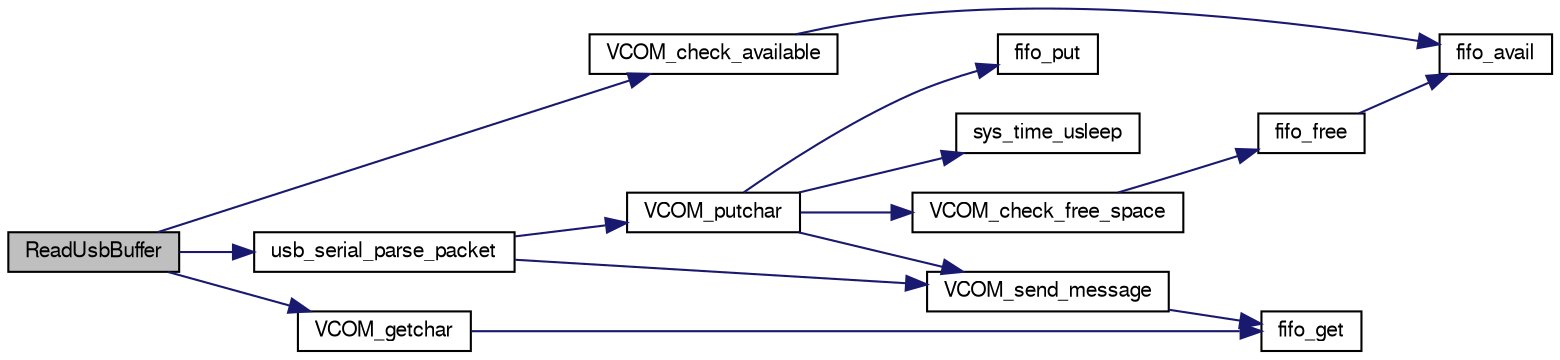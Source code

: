 digraph "ReadUsbBuffer"
{
  edge [fontname="FreeSans",fontsize="10",labelfontname="FreeSans",labelfontsize="10"];
  node [fontname="FreeSans",fontsize="10",shape=record];
  rankdir="LR";
  Node1 [label="ReadUsbBuffer",height=0.2,width=0.4,color="black", fillcolor="grey75", style="filled", fontcolor="black"];
  Node1 -> Node2 [color="midnightblue",fontsize="10",style="solid",fontname="FreeSans"];
  Node2 [label="usb_serial_parse_packet",height=0.2,width=0.4,color="black", fillcolor="white", style="filled",URL="$usb__serial__stm32__example1_8c.html#a4a15762007447868777bd94670fd6493",tooltip="Parse data from buffer Note that the function receives int, not char Because we want to be able to ca..."];
  Node2 -> Node3 [color="midnightblue",fontsize="10",style="solid",fontname="FreeSans"];
  Node3 [label="VCOM_putchar",height=0.2,width=0.4,color="black", fillcolor="white", style="filled",URL="$usb__ser__hw_8c.html#a19a213d00cf249a4d4d60dbf1a9907d3",tooltip="Writes one character to VCOM port fifo. "];
  Node3 -> Node4 [color="midnightblue",fontsize="10",style="solid",fontname="FreeSans"];
  Node4 [label="fifo_put",height=0.2,width=0.4,color="black", fillcolor="white", style="filled",URL="$usb__ser__hw_8c.html#ae3001fd8504f8ad30ee40a958da7bf0c"];
  Node3 -> Node5 [color="midnightblue",fontsize="10",style="solid",fontname="FreeSans"];
  Node5 [label="sys_time_usleep",height=0.2,width=0.4,color="black", fillcolor="white", style="filled",URL="$chibios_2mcu__periph_2sys__time__arch_8c.html#a74db3eed857f9c53bb67db256c12bc83",tooltip="sys_time_usleep(uint32_t us) "];
  Node3 -> Node6 [color="midnightblue",fontsize="10",style="solid",fontname="FreeSans"];
  Node6 [label="VCOM_check_free_space",height=0.2,width=0.4,color="black", fillcolor="white", style="filled",URL="$usb__ser__hw_8c.html#ae4318c752d87ae9cc59828f07ec04946",tooltip="Checks if buffer free in VCOM buffer. "];
  Node6 -> Node7 [color="midnightblue",fontsize="10",style="solid",fontname="FreeSans"];
  Node7 [label="fifo_free",height=0.2,width=0.4,color="black", fillcolor="white", style="filled",URL="$usb__ser__hw_8c.html#a1907098db4b59dda72fd85bfbef50248"];
  Node7 -> Node8 [color="midnightblue",fontsize="10",style="solid",fontname="FreeSans"];
  Node8 [label="fifo_avail",height=0.2,width=0.4,color="black", fillcolor="white", style="filled",URL="$usb__ser__hw_8c.html#a84f023b865546e5a8433a00db4f06972"];
  Node3 -> Node9 [color="midnightblue",fontsize="10",style="solid",fontname="FreeSans"];
  Node9 [label="VCOM_send_message",height=0.2,width=0.4,color="black", fillcolor="white", style="filled",URL="$usb__ser__hw_8c.html#aad17c325b3e7623c13d24b25fc42fe3b",tooltip="Send data from fifo right now. "];
  Node9 -> Node10 [color="midnightblue",fontsize="10",style="solid",fontname="FreeSans"];
  Node10 [label="fifo_get",height=0.2,width=0.4,color="black", fillcolor="white", style="filled",URL="$usb__ser__hw_8c.html#af7c4a574284a673dbccf3346e072ba50"];
  Node2 -> Node9 [color="midnightblue",fontsize="10",style="solid",fontname="FreeSans"];
  Node1 -> Node11 [color="midnightblue",fontsize="10",style="solid",fontname="FreeSans"];
  Node11 [label="VCOM_check_available",height=0.2,width=0.4,color="black", fillcolor="white", style="filled",URL="$usb__ser__hw_8c.html#a4cfafe558a6e594ce0638634e7cec7db",tooltip="Checks if data available in VCOM buffer. "];
  Node11 -> Node8 [color="midnightblue",fontsize="10",style="solid",fontname="FreeSans"];
  Node1 -> Node12 [color="midnightblue",fontsize="10",style="solid",fontname="FreeSans"];
  Node12 [label="VCOM_getchar",height=0.2,width=0.4,color="black", fillcolor="white", style="filled",URL="$usb__ser__hw_8c.html#a184633f63ad351d8e70857d9e5ba4a3e",tooltip="Reads one character from VCOM port. "];
  Node12 -> Node10 [color="midnightblue",fontsize="10",style="solid",fontname="FreeSans"];
}
